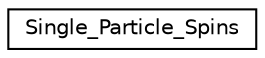 digraph "Graphical Class Hierarchy"
{
  edge [fontname="Helvetica",fontsize="10",labelfontname="Helvetica",labelfontsize="10"];
  node [fontname="Helvetica",fontsize="10",shape=record];
  rankdir="LR";
  Node1 [label="Single_Particle_Spins",height=0.2,width=0.4,color="black", fillcolor="white", style="filled",URL="$classSingle__Particle__Spins.html"];
}
